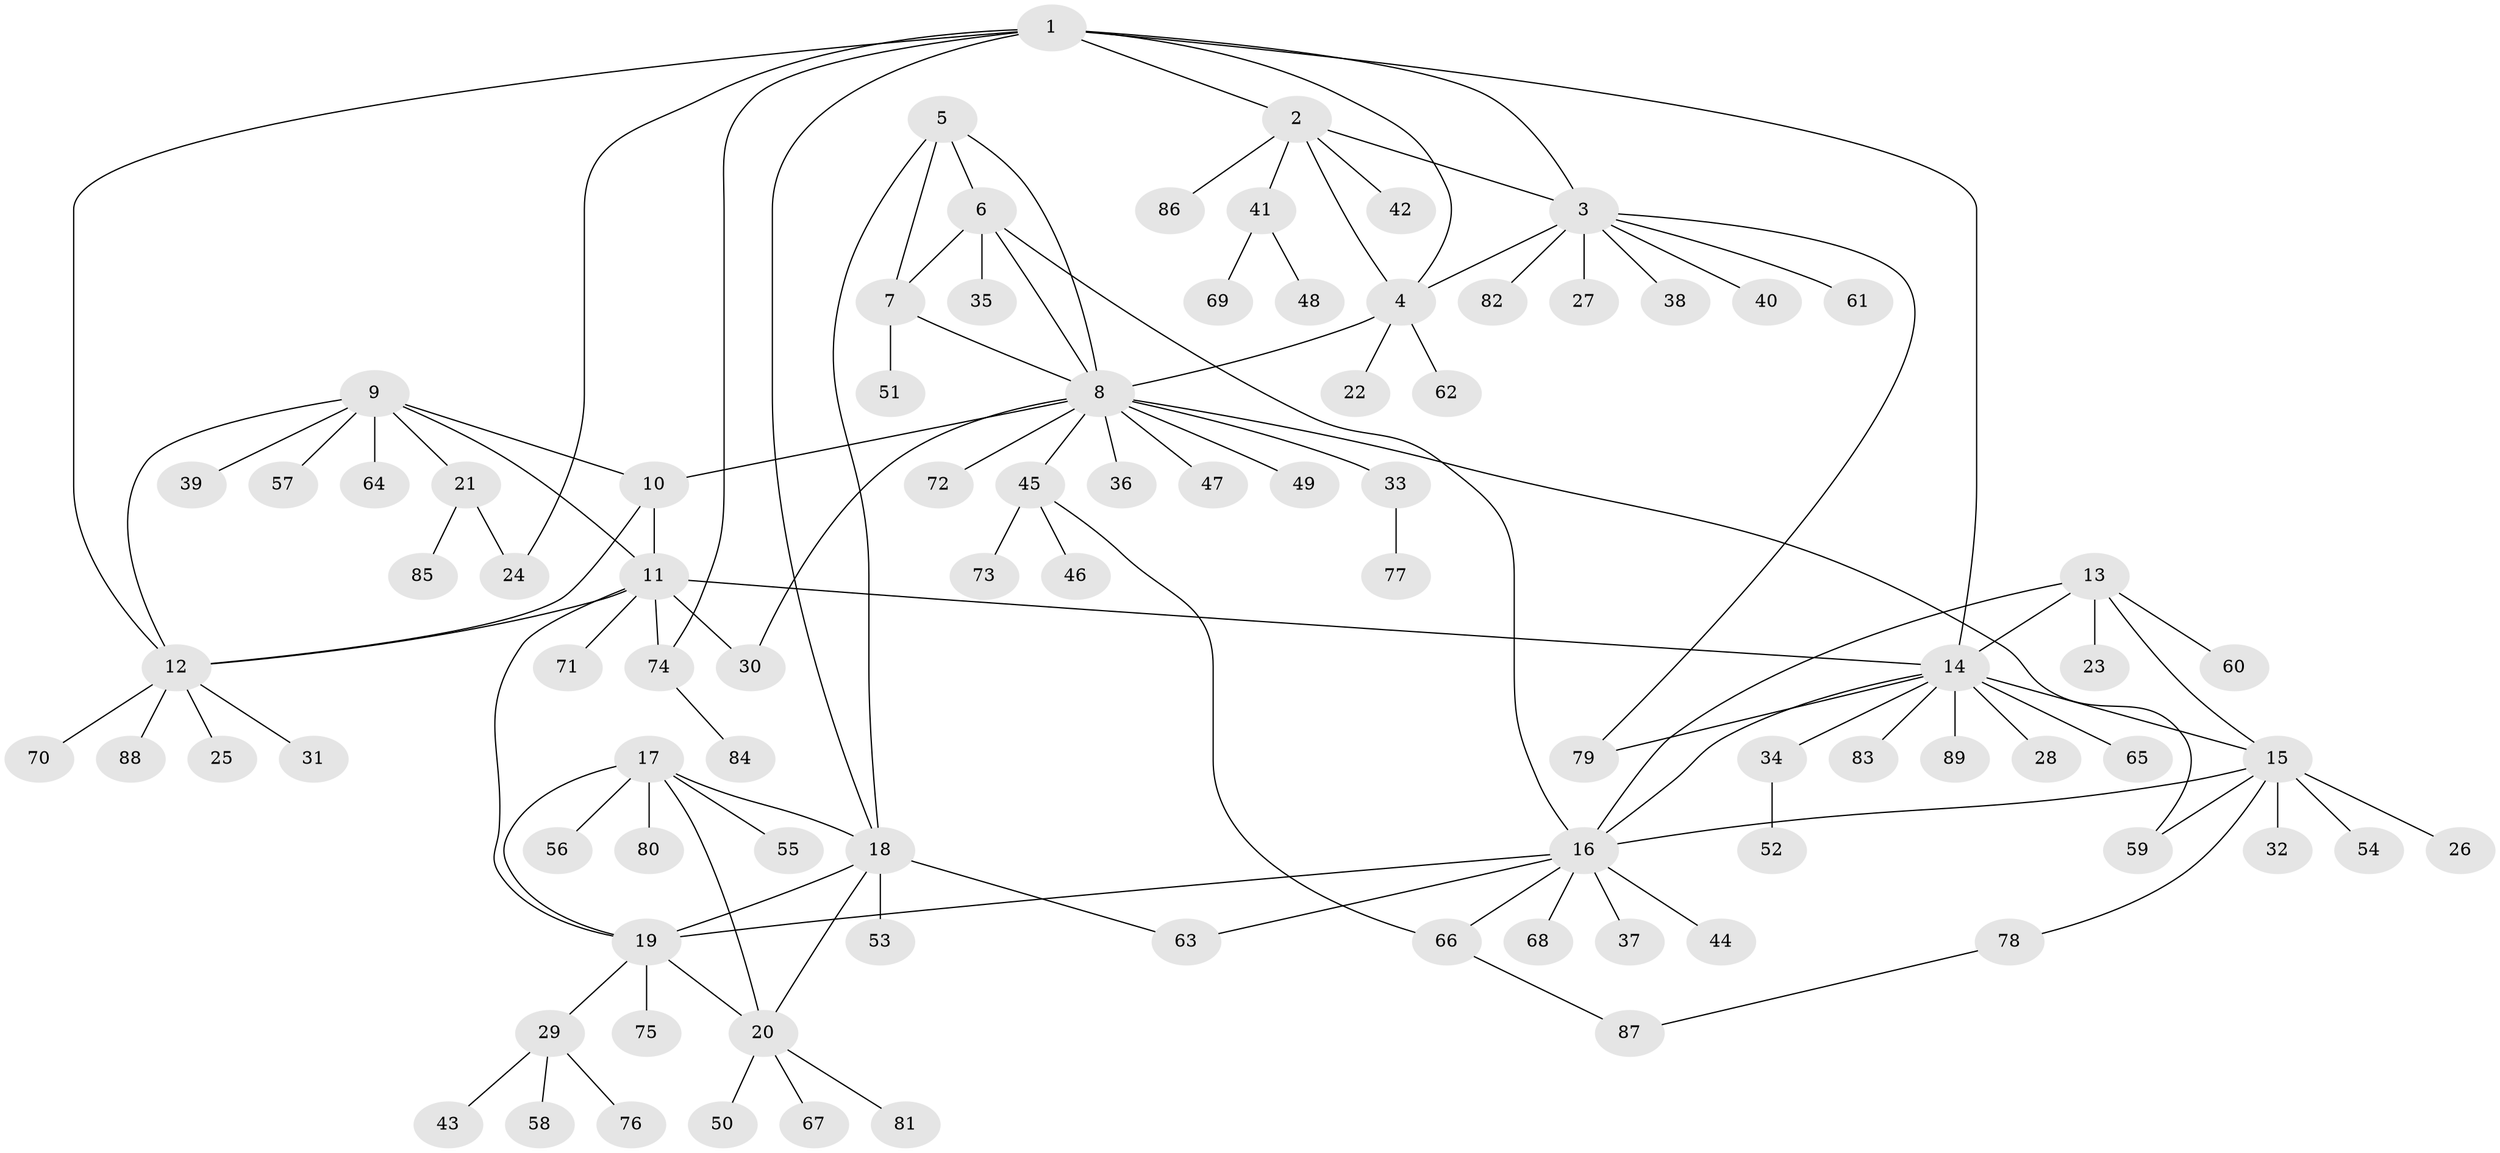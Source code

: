 // Generated by graph-tools (version 1.1) at 2025/16/03/09/25 04:16:04]
// undirected, 89 vertices, 117 edges
graph export_dot {
graph [start="1"]
  node [color=gray90,style=filled];
  1;
  2;
  3;
  4;
  5;
  6;
  7;
  8;
  9;
  10;
  11;
  12;
  13;
  14;
  15;
  16;
  17;
  18;
  19;
  20;
  21;
  22;
  23;
  24;
  25;
  26;
  27;
  28;
  29;
  30;
  31;
  32;
  33;
  34;
  35;
  36;
  37;
  38;
  39;
  40;
  41;
  42;
  43;
  44;
  45;
  46;
  47;
  48;
  49;
  50;
  51;
  52;
  53;
  54;
  55;
  56;
  57;
  58;
  59;
  60;
  61;
  62;
  63;
  64;
  65;
  66;
  67;
  68;
  69;
  70;
  71;
  72;
  73;
  74;
  75;
  76;
  77;
  78;
  79;
  80;
  81;
  82;
  83;
  84;
  85;
  86;
  87;
  88;
  89;
  1 -- 2;
  1 -- 3;
  1 -- 4;
  1 -- 12;
  1 -- 14;
  1 -- 18;
  1 -- 24;
  1 -- 74;
  2 -- 3;
  2 -- 4;
  2 -- 41;
  2 -- 42;
  2 -- 86;
  3 -- 4;
  3 -- 27;
  3 -- 38;
  3 -- 40;
  3 -- 61;
  3 -- 79;
  3 -- 82;
  4 -- 8;
  4 -- 22;
  4 -- 62;
  5 -- 6;
  5 -- 7;
  5 -- 8;
  5 -- 18;
  6 -- 7;
  6 -- 8;
  6 -- 16;
  6 -- 35;
  7 -- 8;
  7 -- 51;
  8 -- 10;
  8 -- 30;
  8 -- 33;
  8 -- 36;
  8 -- 45;
  8 -- 47;
  8 -- 49;
  8 -- 59;
  8 -- 72;
  9 -- 10;
  9 -- 11;
  9 -- 12;
  9 -- 21;
  9 -- 39;
  9 -- 57;
  9 -- 64;
  10 -- 11;
  10 -- 12;
  11 -- 12;
  11 -- 14;
  11 -- 19;
  11 -- 30;
  11 -- 71;
  11 -- 74;
  12 -- 25;
  12 -- 31;
  12 -- 70;
  12 -- 88;
  13 -- 14;
  13 -- 15;
  13 -- 16;
  13 -- 23;
  13 -- 60;
  14 -- 15;
  14 -- 16;
  14 -- 28;
  14 -- 34;
  14 -- 65;
  14 -- 79;
  14 -- 83;
  14 -- 89;
  15 -- 16;
  15 -- 26;
  15 -- 32;
  15 -- 54;
  15 -- 59;
  15 -- 78;
  16 -- 19;
  16 -- 37;
  16 -- 44;
  16 -- 63;
  16 -- 66;
  16 -- 68;
  17 -- 18;
  17 -- 19;
  17 -- 20;
  17 -- 55;
  17 -- 56;
  17 -- 80;
  18 -- 19;
  18 -- 20;
  18 -- 53;
  18 -- 63;
  19 -- 20;
  19 -- 29;
  19 -- 75;
  20 -- 50;
  20 -- 67;
  20 -- 81;
  21 -- 24;
  21 -- 85;
  29 -- 43;
  29 -- 58;
  29 -- 76;
  33 -- 77;
  34 -- 52;
  41 -- 48;
  41 -- 69;
  45 -- 46;
  45 -- 66;
  45 -- 73;
  66 -- 87;
  74 -- 84;
  78 -- 87;
}
